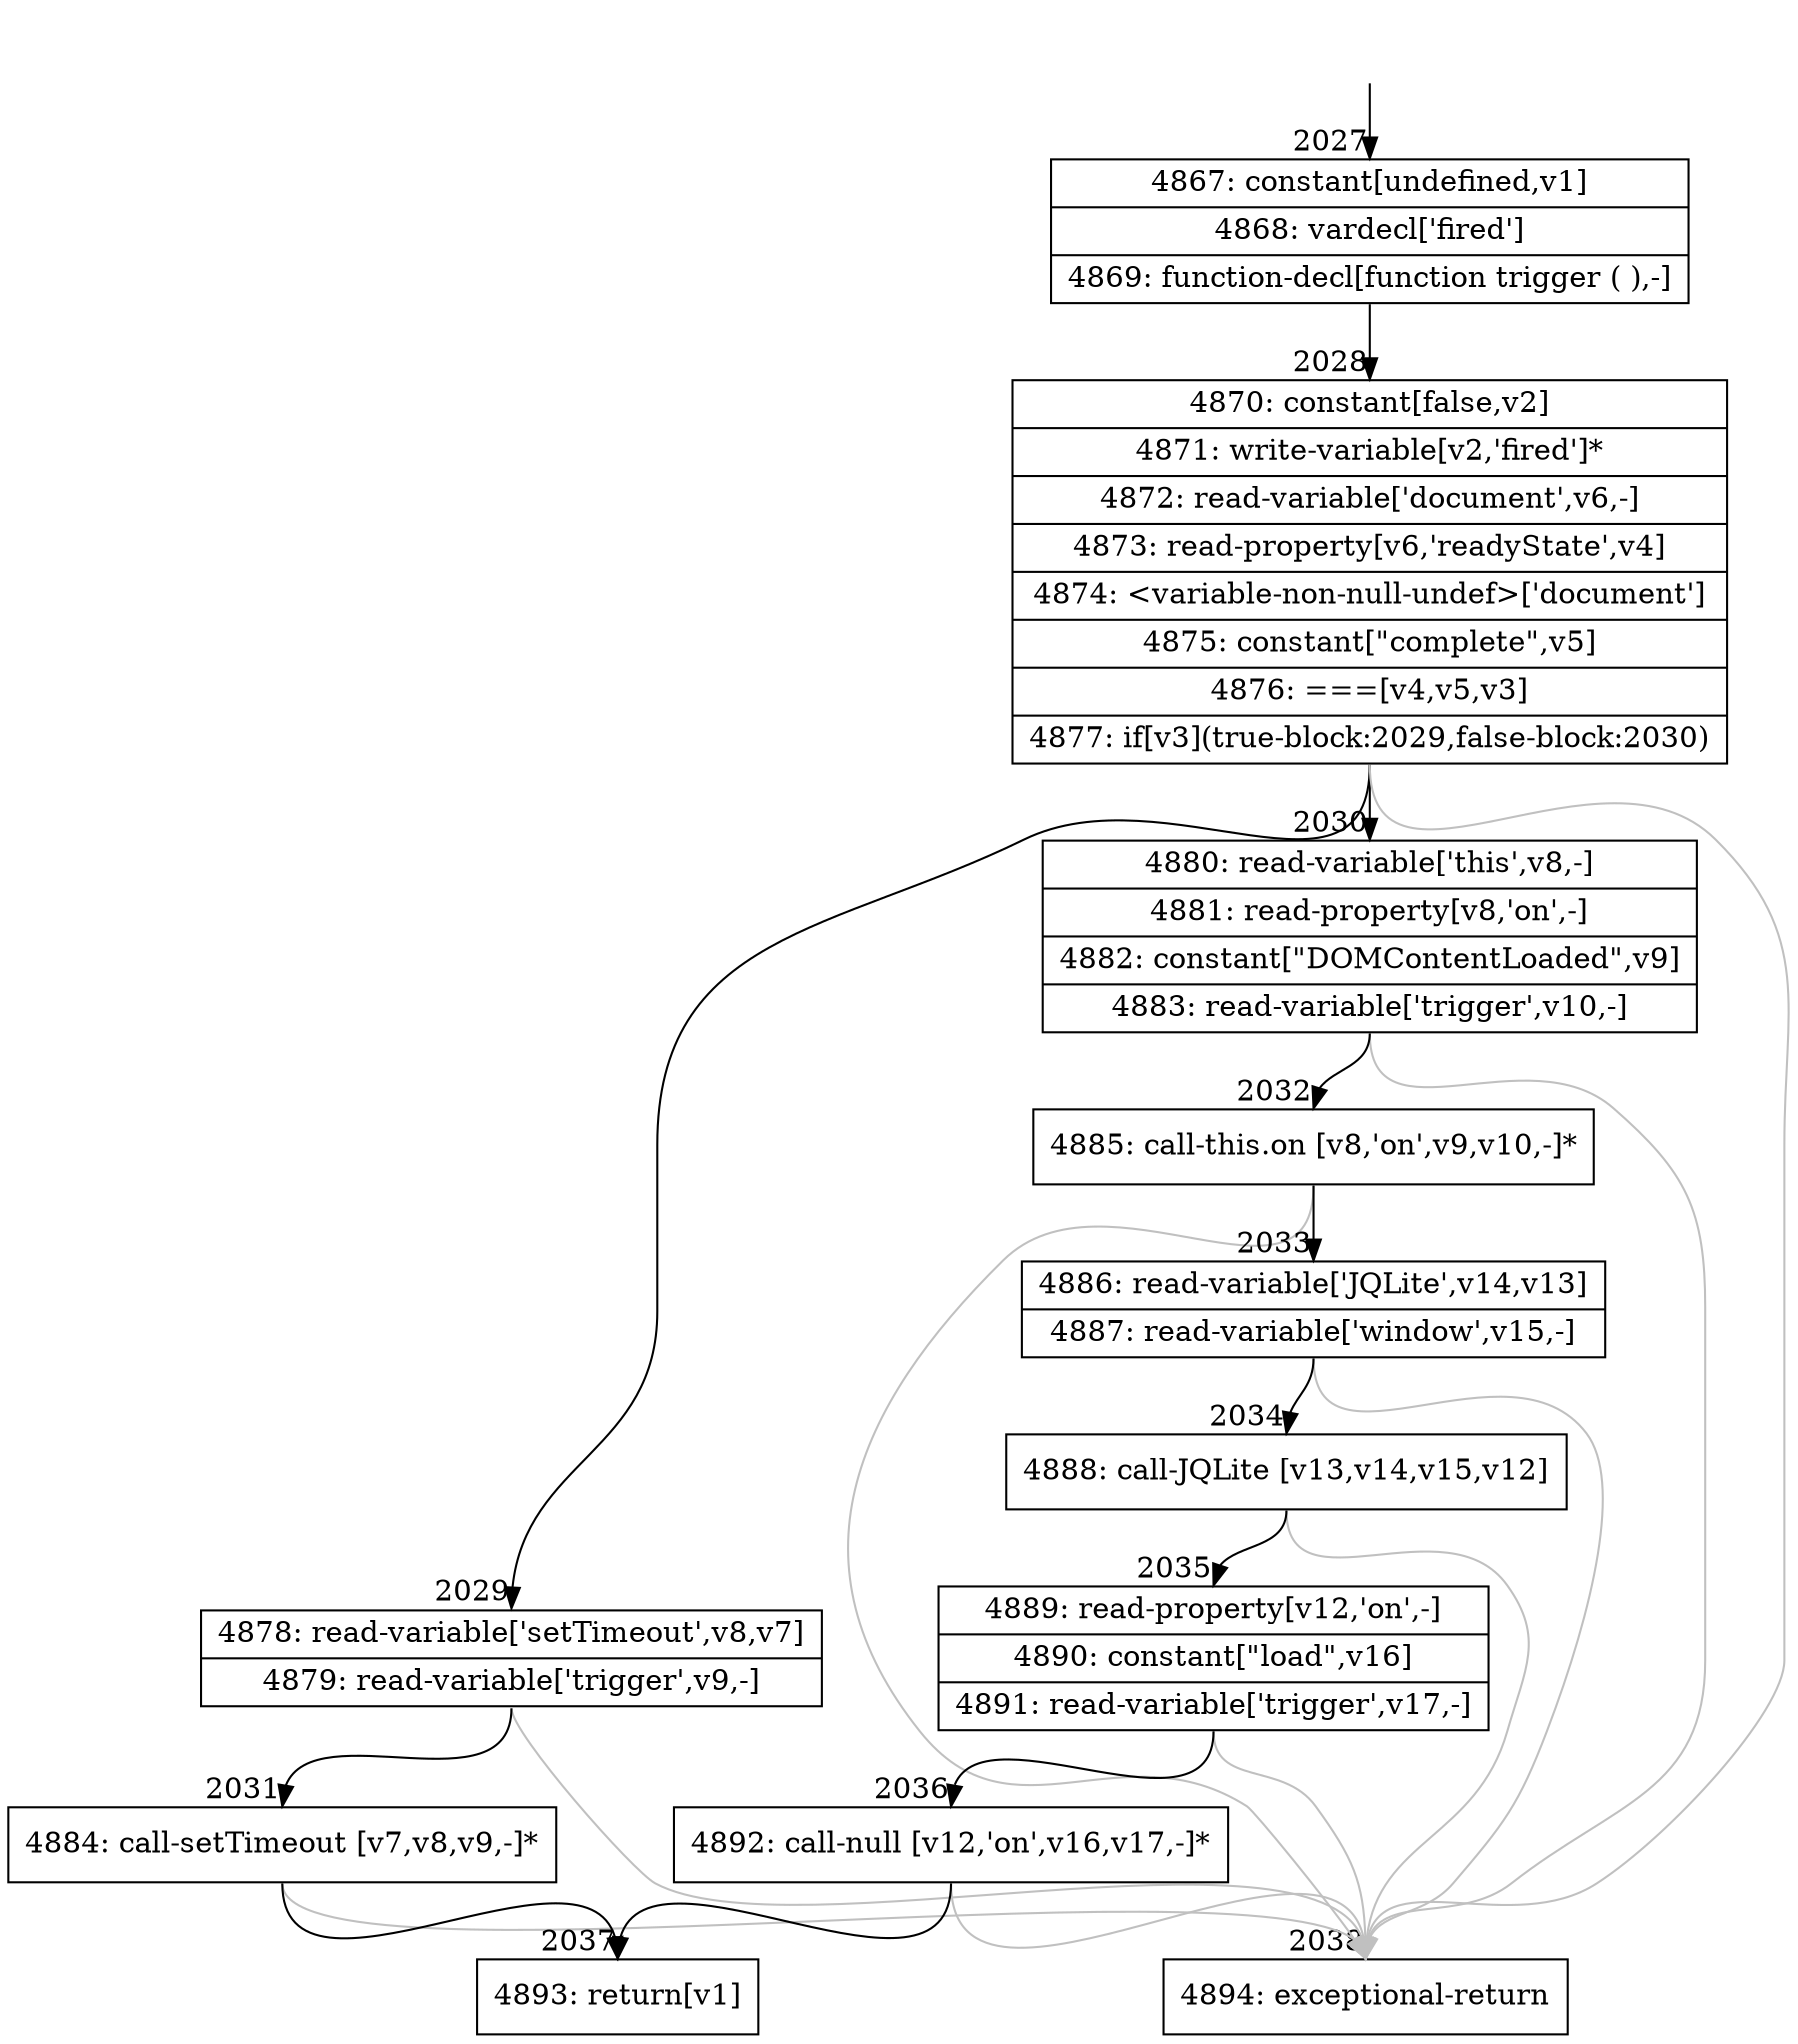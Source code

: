 digraph {
rankdir="TD"
BB_entry150[shape=none,label=""];
BB_entry150 -> BB2027 [tailport=s, headport=n, headlabel="    2027"]
BB2027 [shape=record label="{4867: constant[undefined,v1]|4868: vardecl['fired']|4869: function-decl[function trigger ( ),-]}" ] 
BB2027 -> BB2028 [tailport=s, headport=n, headlabel="      2028"]
BB2028 [shape=record label="{4870: constant[false,v2]|4871: write-variable[v2,'fired']*|4872: read-variable['document',v6,-]|4873: read-property[v6,'readyState',v4]|4874: \<variable-non-null-undef\>['document']|4875: constant[\"complete\",v5]|4876: ===[v4,v5,v3]|4877: if[v3](true-block:2029,false-block:2030)}" ] 
BB2028 -> BB2029 [tailport=s, headport=n, headlabel="      2029"]
BB2028 -> BB2030 [tailport=s, headport=n, headlabel="      2030"]
BB2028 -> BB2038 [tailport=s, headport=n, color=gray, headlabel="      2038"]
BB2029 [shape=record label="{4878: read-variable['setTimeout',v8,v7]|4879: read-variable['trigger',v9,-]}" ] 
BB2029 -> BB2031 [tailport=s, headport=n, headlabel="      2031"]
BB2029 -> BB2038 [tailport=s, headport=n, color=gray]
BB2030 [shape=record label="{4880: read-variable['this',v8,-]|4881: read-property[v8,'on',-]|4882: constant[\"DOMContentLoaded\",v9]|4883: read-variable['trigger',v10,-]}" ] 
BB2030 -> BB2032 [tailport=s, headport=n, headlabel="      2032"]
BB2030 -> BB2038 [tailport=s, headport=n, color=gray]
BB2031 [shape=record label="{4884: call-setTimeout [v7,v8,v9,-]*}" ] 
BB2031 -> BB2037 [tailport=s, headport=n, headlabel="      2037"]
BB2031 -> BB2038 [tailport=s, headport=n, color=gray]
BB2032 [shape=record label="{4885: call-this.on [v8,'on',v9,v10,-]*}" ] 
BB2032 -> BB2033 [tailport=s, headport=n, headlabel="      2033"]
BB2032 -> BB2038 [tailport=s, headport=n, color=gray]
BB2033 [shape=record label="{4886: read-variable['JQLite',v14,v13]|4887: read-variable['window',v15,-]}" ] 
BB2033 -> BB2034 [tailport=s, headport=n, headlabel="      2034"]
BB2033 -> BB2038 [tailport=s, headport=n, color=gray]
BB2034 [shape=record label="{4888: call-JQLite [v13,v14,v15,v12]}" ] 
BB2034 -> BB2035 [tailport=s, headport=n, headlabel="      2035"]
BB2034 -> BB2038 [tailport=s, headport=n, color=gray]
BB2035 [shape=record label="{4889: read-property[v12,'on',-]|4890: constant[\"load\",v16]|4891: read-variable['trigger',v17,-]}" ] 
BB2035 -> BB2036 [tailport=s, headport=n, headlabel="      2036"]
BB2035 -> BB2038 [tailport=s, headport=n, color=gray]
BB2036 [shape=record label="{4892: call-null [v12,'on',v16,v17,-]*}" ] 
BB2036 -> BB2037 [tailport=s, headport=n]
BB2036 -> BB2038 [tailport=s, headport=n, color=gray]
BB2037 [shape=record label="{4893: return[v1]}" ] 
BB2038 [shape=record label="{4894: exceptional-return}" ] 
//#$~ 3008
}
